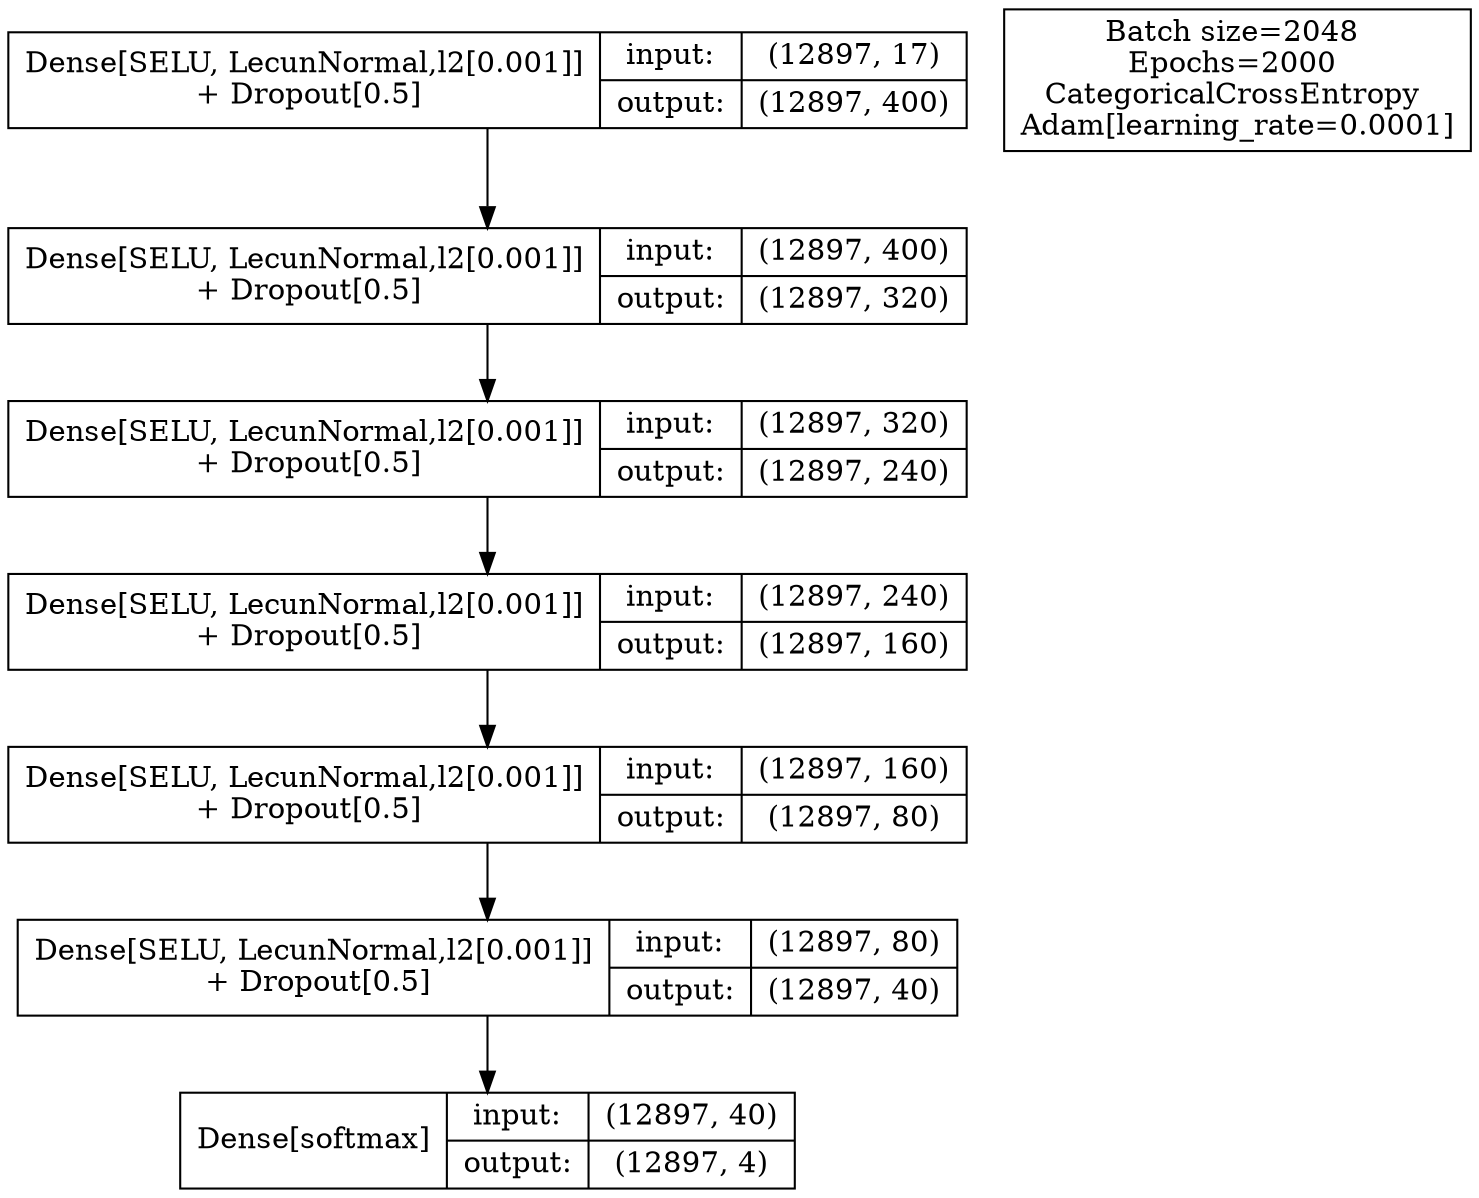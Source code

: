digraph bias3_6 {
    rankdir=TB;
    node [shape=record];

    capa1 [label="Dense[SELU, LecunNormal,l2[0.001]]\n + Dropout[0.5]|{input:|output:}|{{(12897, 17)}|{(12897, 400)}}"];

    capa2 [label="Dense[SELU, LecunNormal,l2[0.001]]\n + Dropout[0.5]|{input:|output:}|{{(12897, 400)}|{(12897, 320)}}"];

    capa3 [label="Dense[SELU, LecunNormal,l2[0.001]]\n + Dropout[0.5]|{input:|output:}|{{(12897, 320)}|{(12897, 240)}}"];
    
    capa4 [label="Dense[SELU, LecunNormal,l2[0.001]]\n + Dropout[0.5]|{input:|output:}|{{(12897, 240)}|{(12897, 160)}}"];
    
    capa5 [label="Dense[SELU, LecunNormal,l2[0.001]]\n + Dropout[0.5]|{input:|output:}|{{(12897, 160)}|{(12897, 80)}}"];
    
    capa6 [label="Dense[SELU, LecunNormal,l2[0.001]]\n + Dropout[0.5]|{input:|output:}|{{(12897, 80)}|{(12897, 40)}}"];

    capa7 [label="Dense[softmax]\n|{input:|output:}|{{(12897, 40)}|{(12897, 4)}}"];

    entrenamiento [
        label="Batch size=2048 \nEpochs=2000 \nCategoricalCrossEntropy \nAdam[learning_rate=0.0001]"]

    capa1 -> capa2;
    capa2 -> capa3;
    capa3 -> capa4;
    capa4 -> capa5;
    capa5 -> capa6;
    capa6 -> capa7;
}